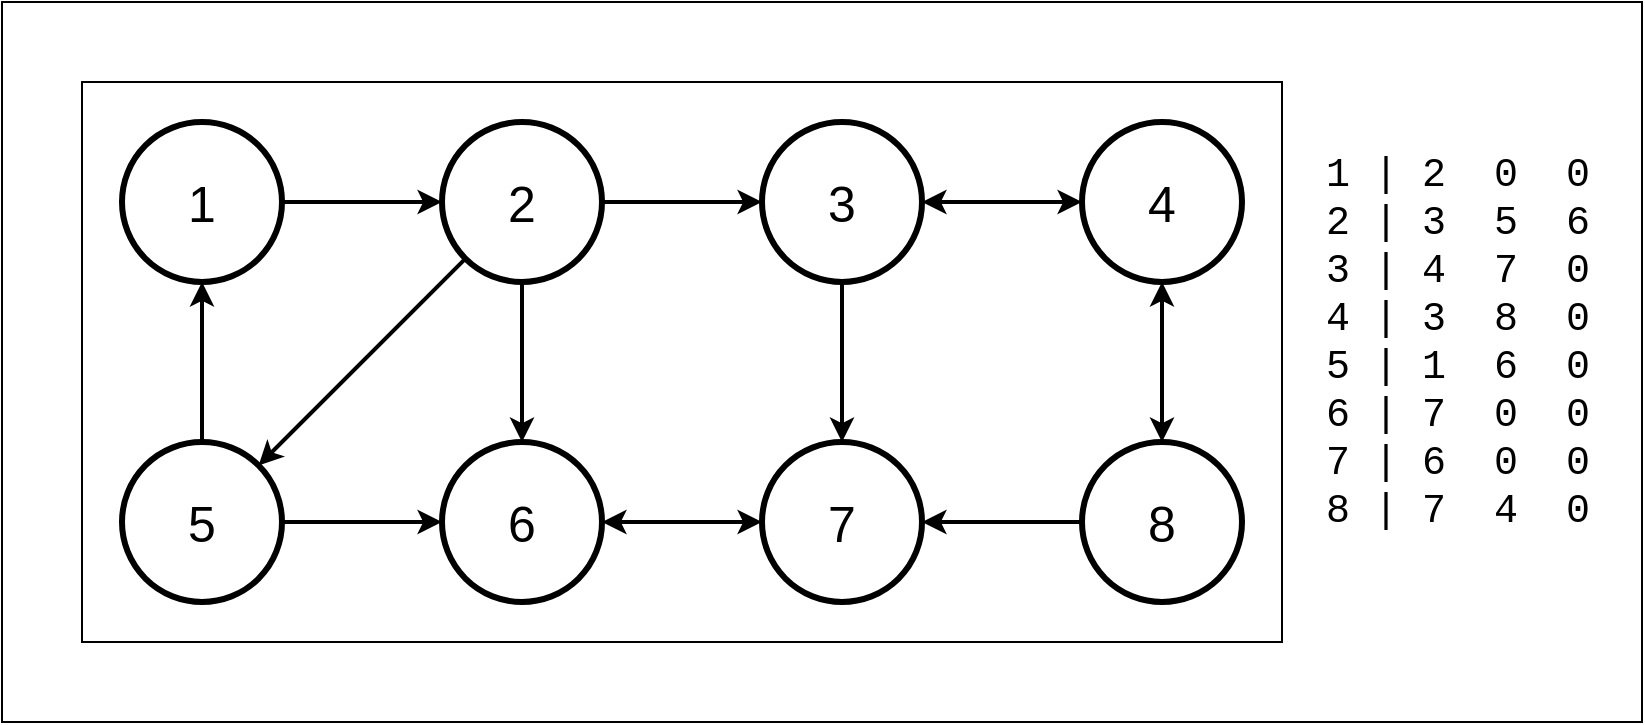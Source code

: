 <mxfile version="24.7.17">
  <diagram name="Страница — 1" id="RlRlAXEdM543ZzkWYwbl">
    <mxGraphModel dx="1114" dy="776" grid="1" gridSize="10" guides="1" tooltips="1" connect="1" arrows="1" fold="1" page="1" pageScale="1" pageWidth="827" pageHeight="1169" math="0" shadow="0">
      <root>
        <mxCell id="0" />
        <mxCell id="1" parent="0" />
        <mxCell id="JZbRLHVc5Eyil-MGkj0W-110" value="" style="rounded=0;whiteSpace=wrap;html=1;fillColor=none;" vertex="1" parent="1">
          <mxGeometry width="820" height="360" as="geometry" />
        </mxCell>
        <mxCell id="JZbRLHVc5Eyil-MGkj0W-22" value="" style="rounded=0;whiteSpace=wrap;html=1;" vertex="1" parent="1">
          <mxGeometry x="40" y="40" width="600" height="280" as="geometry" />
        </mxCell>
        <mxCell id="JZbRLHVc5Eyil-MGkj0W-10" style="edgeStyle=orthogonalEdgeStyle;rounded=0;orthogonalLoop=1;jettySize=auto;html=1;entryX=0;entryY=0.5;entryDx=0;entryDy=0;strokeWidth=2;" edge="1" parent="1" source="JZbRLHVc5Eyil-MGkj0W-2" target="JZbRLHVc5Eyil-MGkj0W-3">
          <mxGeometry relative="1" as="geometry" />
        </mxCell>
        <mxCell id="JZbRLHVc5Eyil-MGkj0W-2" value="1" style="ellipse;whiteSpace=wrap;html=1;aspect=fixed;strokeWidth=3;fontSize=25;" vertex="1" parent="1">
          <mxGeometry x="60" y="60" width="80" height="80" as="geometry" />
        </mxCell>
        <mxCell id="JZbRLHVc5Eyil-MGkj0W-11" style="edgeStyle=orthogonalEdgeStyle;rounded=0;orthogonalLoop=1;jettySize=auto;html=1;entryX=0;entryY=0.5;entryDx=0;entryDy=0;strokeWidth=2;" edge="1" parent="1" source="JZbRLHVc5Eyil-MGkj0W-3" target="JZbRLHVc5Eyil-MGkj0W-4">
          <mxGeometry relative="1" as="geometry" />
        </mxCell>
        <mxCell id="JZbRLHVc5Eyil-MGkj0W-18" style="edgeStyle=orthogonalEdgeStyle;rounded=0;orthogonalLoop=1;jettySize=auto;html=1;strokeWidth=2;" edge="1" parent="1" source="JZbRLHVc5Eyil-MGkj0W-3" target="JZbRLHVc5Eyil-MGkj0W-7">
          <mxGeometry relative="1" as="geometry" />
        </mxCell>
        <mxCell id="JZbRLHVc5Eyil-MGkj0W-19" style="rounded=0;orthogonalLoop=1;jettySize=auto;html=1;strokeWidth=2;" edge="1" parent="1" source="JZbRLHVc5Eyil-MGkj0W-3" target="JZbRLHVc5Eyil-MGkj0W-6">
          <mxGeometry relative="1" as="geometry" />
        </mxCell>
        <mxCell id="JZbRLHVc5Eyil-MGkj0W-3" value="2" style="ellipse;whiteSpace=wrap;html=1;aspect=fixed;strokeWidth=3;fontSize=25;" vertex="1" parent="1">
          <mxGeometry x="220" y="60" width="80" height="80" as="geometry" />
        </mxCell>
        <mxCell id="JZbRLHVc5Eyil-MGkj0W-12" style="edgeStyle=orthogonalEdgeStyle;rounded=0;orthogonalLoop=1;jettySize=auto;html=1;startArrow=classic;startFill=1;strokeWidth=2;" edge="1" parent="1" source="JZbRLHVc5Eyil-MGkj0W-4" target="JZbRLHVc5Eyil-MGkj0W-5">
          <mxGeometry relative="1" as="geometry" />
        </mxCell>
        <mxCell id="JZbRLHVc5Eyil-MGkj0W-15" style="edgeStyle=orthogonalEdgeStyle;rounded=0;orthogonalLoop=1;jettySize=auto;html=1;entryX=0.5;entryY=0;entryDx=0;entryDy=0;strokeWidth=2;" edge="1" parent="1" source="JZbRLHVc5Eyil-MGkj0W-4" target="JZbRLHVc5Eyil-MGkj0W-8">
          <mxGeometry relative="1" as="geometry" />
        </mxCell>
        <mxCell id="JZbRLHVc5Eyil-MGkj0W-4" value="3" style="ellipse;whiteSpace=wrap;html=1;aspect=fixed;strokeWidth=3;fontSize=25;" vertex="1" parent="1">
          <mxGeometry x="380" y="60" width="80" height="80" as="geometry" />
        </mxCell>
        <mxCell id="JZbRLHVc5Eyil-MGkj0W-13" style="edgeStyle=orthogonalEdgeStyle;rounded=0;orthogonalLoop=1;jettySize=auto;html=1;entryX=0.5;entryY=0;entryDx=0;entryDy=0;startArrow=classic;startFill=1;strokeWidth=2;" edge="1" parent="1" source="JZbRLHVc5Eyil-MGkj0W-5" target="JZbRLHVc5Eyil-MGkj0W-9">
          <mxGeometry relative="1" as="geometry" />
        </mxCell>
        <mxCell id="JZbRLHVc5Eyil-MGkj0W-5" value="4" style="ellipse;whiteSpace=wrap;html=1;aspect=fixed;strokeWidth=3;fontSize=25;" vertex="1" parent="1">
          <mxGeometry x="540" y="60" width="80" height="80" as="geometry" />
        </mxCell>
        <mxCell id="JZbRLHVc5Eyil-MGkj0W-20" style="edgeStyle=orthogonalEdgeStyle;rounded=0;orthogonalLoop=1;jettySize=auto;html=1;entryX=0.5;entryY=1;entryDx=0;entryDy=0;strokeWidth=2;" edge="1" parent="1" source="JZbRLHVc5Eyil-MGkj0W-6" target="JZbRLHVc5Eyil-MGkj0W-2">
          <mxGeometry relative="1" as="geometry" />
        </mxCell>
        <mxCell id="JZbRLHVc5Eyil-MGkj0W-21" style="edgeStyle=orthogonalEdgeStyle;rounded=0;orthogonalLoop=1;jettySize=auto;html=1;entryX=0;entryY=0.5;entryDx=0;entryDy=0;strokeWidth=2;" edge="1" parent="1" source="JZbRLHVc5Eyil-MGkj0W-6" target="JZbRLHVc5Eyil-MGkj0W-7">
          <mxGeometry relative="1" as="geometry" />
        </mxCell>
        <mxCell id="JZbRLHVc5Eyil-MGkj0W-6" value="5" style="ellipse;whiteSpace=wrap;html=1;aspect=fixed;strokeWidth=3;fontSize=25;" vertex="1" parent="1">
          <mxGeometry x="60" y="220" width="80" height="80" as="geometry" />
        </mxCell>
        <mxCell id="JZbRLHVc5Eyil-MGkj0W-17" style="edgeStyle=orthogonalEdgeStyle;rounded=0;orthogonalLoop=1;jettySize=auto;html=1;startArrow=classic;startFill=1;strokeWidth=2;" edge="1" parent="1" source="JZbRLHVc5Eyil-MGkj0W-7" target="JZbRLHVc5Eyil-MGkj0W-8">
          <mxGeometry relative="1" as="geometry" />
        </mxCell>
        <mxCell id="JZbRLHVc5Eyil-MGkj0W-7" value="6" style="ellipse;whiteSpace=wrap;html=1;aspect=fixed;strokeWidth=3;fontSize=25;" vertex="1" parent="1">
          <mxGeometry x="220" y="220" width="80" height="80" as="geometry" />
        </mxCell>
        <mxCell id="JZbRLHVc5Eyil-MGkj0W-8" value="7" style="ellipse;whiteSpace=wrap;html=1;aspect=fixed;strokeWidth=3;fontSize=25;" vertex="1" parent="1">
          <mxGeometry x="380" y="220" width="80" height="80" as="geometry" />
        </mxCell>
        <mxCell id="JZbRLHVc5Eyil-MGkj0W-14" style="edgeStyle=orthogonalEdgeStyle;rounded=0;orthogonalLoop=1;jettySize=auto;html=1;entryX=1;entryY=0.5;entryDx=0;entryDy=0;strokeWidth=2;" edge="1" parent="1" source="JZbRLHVc5Eyil-MGkj0W-9" target="JZbRLHVc5Eyil-MGkj0W-8">
          <mxGeometry relative="1" as="geometry" />
        </mxCell>
        <mxCell id="JZbRLHVc5Eyil-MGkj0W-9" value="8" style="ellipse;whiteSpace=wrap;html=1;aspect=fixed;strokeWidth=3;fontSize=25;" vertex="1" parent="1">
          <mxGeometry x="540" y="220" width="80" height="80" as="geometry" />
        </mxCell>
        <mxCell id="JZbRLHVc5Eyil-MGkj0W-109" value="1 | 2&amp;nbsp; 0&amp;nbsp; 0&lt;div style=&quot;font-size: 20px;&quot;&gt;2 | 3&amp;nbsp; 5&amp;nbsp; 6&lt;/div&gt;&lt;div style=&quot;font-size: 20px;&quot;&gt;3 | 4&amp;nbsp; 7&amp;nbsp; 0&lt;/div&gt;&lt;div style=&quot;font-size: 20px;&quot;&gt;4 | 3&amp;nbsp; 8&amp;nbsp; 0&lt;/div&gt;&lt;div style=&quot;font-size: 20px;&quot;&gt;5 | 1&amp;nbsp; 6&amp;nbsp; 0&lt;/div&gt;&lt;div style=&quot;font-size: 20px;&quot;&gt;6 | 7&amp;nbsp; 0&amp;nbsp; 0&lt;/div&gt;&lt;div style=&quot;font-size: 20px;&quot;&gt;7 | 6&amp;nbsp; 0&amp;nbsp; 0&lt;/div&gt;&lt;div style=&quot;font-size: 20px;&quot;&gt;8 | 7&amp;nbsp; 4&amp;nbsp; 0&lt;/div&gt;" style="text;html=1;align=left;verticalAlign=middle;whiteSpace=wrap;rounded=0;fontFamily=Courier New;fontSize=20;fillColor=default;" vertex="1" parent="1">
          <mxGeometry x="660" y="60" width="140" height="220" as="geometry" />
        </mxCell>
      </root>
    </mxGraphModel>
  </diagram>
</mxfile>
